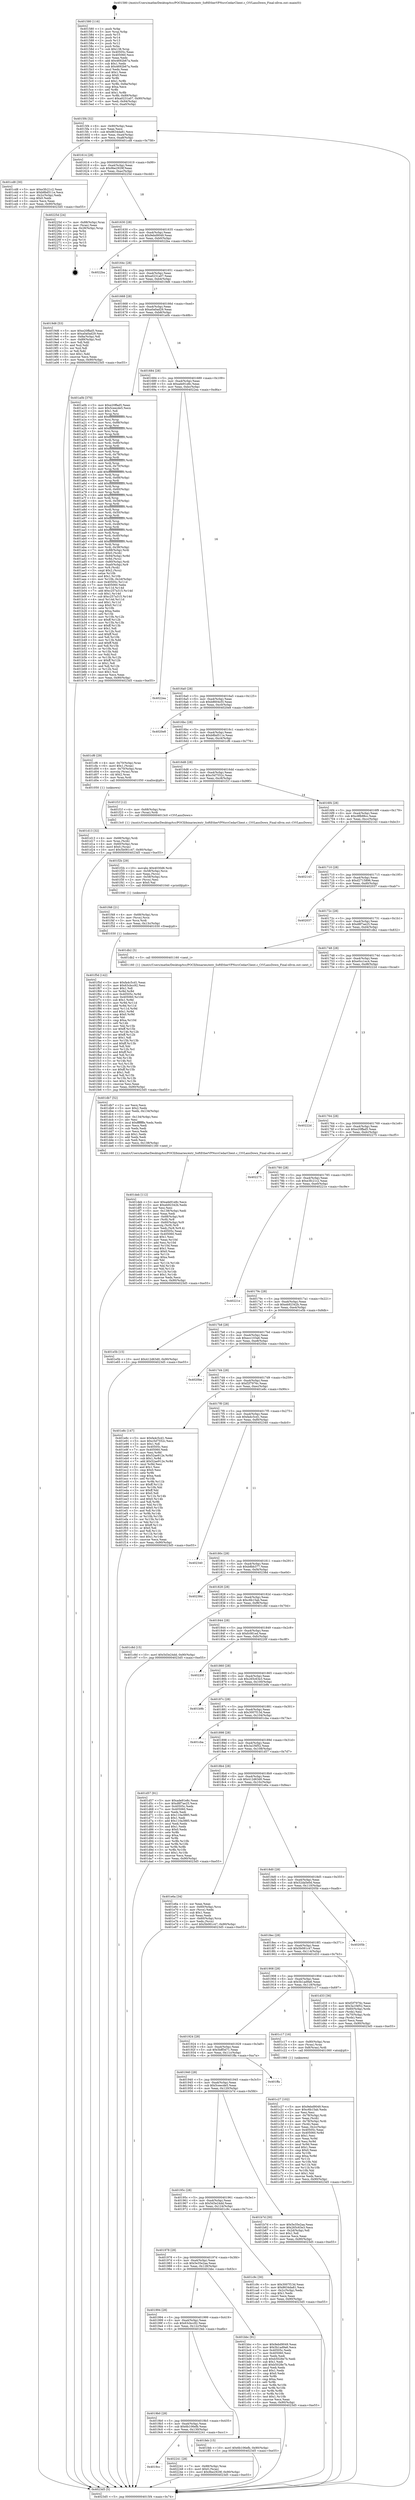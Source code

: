 digraph "0x401580" {
  label = "0x401580 (/mnt/c/Users/mathe/Desktop/tcc/POCII/binaries/extr_SoftEtherVPNsrcCedarClient.c_CtVLansDown_Final-ollvm.out::main(0))"
  labelloc = "t"
  node[shape=record]

  Entry [label="",width=0.3,height=0.3,shape=circle,fillcolor=black,style=filled]
  "0x4015f4" [label="{
     0x4015f4 [32]\l
     | [instrs]\l
     &nbsp;&nbsp;0x4015f4 \<+6\>: mov -0x90(%rbp),%eax\l
     &nbsp;&nbsp;0x4015fa \<+2\>: mov %eax,%ecx\l
     &nbsp;&nbsp;0x4015fc \<+6\>: sub $0x8634da81,%ecx\l
     &nbsp;&nbsp;0x401602 \<+6\>: mov %eax,-0xa4(%rbp)\l
     &nbsp;&nbsp;0x401608 \<+6\>: mov %ecx,-0xa8(%rbp)\l
     &nbsp;&nbsp;0x40160e \<+6\>: je 0000000000401cd8 \<main+0x758\>\l
  }"]
  "0x401cd8" [label="{
     0x401cd8 [30]\l
     | [instrs]\l
     &nbsp;&nbsp;0x401cd8 \<+5\>: mov $0xe3fc21c2,%eax\l
     &nbsp;&nbsp;0x401cdd \<+5\>: mov $0xb8bd511e,%ecx\l
     &nbsp;&nbsp;0x401ce2 \<+3\>: mov -0x2c(%rbp),%edx\l
     &nbsp;&nbsp;0x401ce5 \<+3\>: cmp $0x0,%edx\l
     &nbsp;&nbsp;0x401ce8 \<+3\>: cmove %ecx,%eax\l
     &nbsp;&nbsp;0x401ceb \<+6\>: mov %eax,-0x90(%rbp)\l
     &nbsp;&nbsp;0x401cf1 \<+5\>: jmp 00000000004023d5 \<main+0xe55\>\l
  }"]
  "0x401614" [label="{
     0x401614 [28]\l
     | [instrs]\l
     &nbsp;&nbsp;0x401614 \<+5\>: jmp 0000000000401619 \<main+0x99\>\l
     &nbsp;&nbsp;0x401619 \<+6\>: mov -0xa4(%rbp),%eax\l
     &nbsp;&nbsp;0x40161f \<+5\>: sub $0x9be2929f,%eax\l
     &nbsp;&nbsp;0x401624 \<+6\>: mov %eax,-0xac(%rbp)\l
     &nbsp;&nbsp;0x40162a \<+6\>: je 000000000040225d \<main+0xcdd\>\l
  }"]
  Exit [label="",width=0.3,height=0.3,shape=circle,fillcolor=black,style=filled,peripheries=2]
  "0x40225d" [label="{
     0x40225d [24]\l
     | [instrs]\l
     &nbsp;&nbsp;0x40225d \<+7\>: mov -0x88(%rbp),%rax\l
     &nbsp;&nbsp;0x402264 \<+2\>: mov (%rax),%eax\l
     &nbsp;&nbsp;0x402266 \<+4\>: lea -0x28(%rbp),%rsp\l
     &nbsp;&nbsp;0x40226a \<+1\>: pop %rbx\l
     &nbsp;&nbsp;0x40226b \<+2\>: pop %r12\l
     &nbsp;&nbsp;0x40226d \<+2\>: pop %r13\l
     &nbsp;&nbsp;0x40226f \<+2\>: pop %r14\l
     &nbsp;&nbsp;0x402271 \<+2\>: pop %r15\l
     &nbsp;&nbsp;0x402273 \<+1\>: pop %rbp\l
     &nbsp;&nbsp;0x402274 \<+1\>: ret\l
  }"]
  "0x401630" [label="{
     0x401630 [28]\l
     | [instrs]\l
     &nbsp;&nbsp;0x401630 \<+5\>: jmp 0000000000401635 \<main+0xb5\>\l
     &nbsp;&nbsp;0x401635 \<+6\>: mov -0xa4(%rbp),%eax\l
     &nbsp;&nbsp;0x40163b \<+5\>: sub $0x9ebd9049,%eax\l
     &nbsp;&nbsp;0x401640 \<+6\>: mov %eax,-0xb0(%rbp)\l
     &nbsp;&nbsp;0x401646 \<+6\>: je 00000000004022ba \<main+0xd3a\>\l
  }"]
  "0x4019cc" [label="{
     0x4019cc\l
  }", style=dashed]
  "0x4022ba" [label="{
     0x4022ba\l
  }", style=dashed]
  "0x40164c" [label="{
     0x40164c [28]\l
     | [instrs]\l
     &nbsp;&nbsp;0x40164c \<+5\>: jmp 0000000000401651 \<main+0xd1\>\l
     &nbsp;&nbsp;0x401651 \<+6\>: mov -0xa4(%rbp),%eax\l
     &nbsp;&nbsp;0x401657 \<+5\>: sub $0xa0231a07,%eax\l
     &nbsp;&nbsp;0x40165c \<+6\>: mov %eax,-0xb4(%rbp)\l
     &nbsp;&nbsp;0x401662 \<+6\>: je 00000000004019d6 \<main+0x456\>\l
  }"]
  "0x402241" [label="{
     0x402241 [28]\l
     | [instrs]\l
     &nbsp;&nbsp;0x402241 \<+7\>: mov -0x88(%rbp),%rax\l
     &nbsp;&nbsp;0x402248 \<+6\>: movl $0x0,(%rax)\l
     &nbsp;&nbsp;0x40224e \<+10\>: movl $0x9be2929f,-0x90(%rbp)\l
     &nbsp;&nbsp;0x402258 \<+5\>: jmp 00000000004023d5 \<main+0xe55\>\l
  }"]
  "0x4019d6" [label="{
     0x4019d6 [53]\l
     | [instrs]\l
     &nbsp;&nbsp;0x4019d6 \<+5\>: mov $0xe20ffad5,%eax\l
     &nbsp;&nbsp;0x4019db \<+5\>: mov $0xa0a0ad29,%ecx\l
     &nbsp;&nbsp;0x4019e0 \<+6\>: mov -0x8a(%rbp),%dl\l
     &nbsp;&nbsp;0x4019e6 \<+7\>: mov -0x89(%rbp),%sil\l
     &nbsp;&nbsp;0x4019ed \<+3\>: mov %dl,%dil\l
     &nbsp;&nbsp;0x4019f0 \<+3\>: and %sil,%dil\l
     &nbsp;&nbsp;0x4019f3 \<+3\>: xor %sil,%dl\l
     &nbsp;&nbsp;0x4019f6 \<+3\>: or %dl,%dil\l
     &nbsp;&nbsp;0x4019f9 \<+4\>: test $0x1,%dil\l
     &nbsp;&nbsp;0x4019fd \<+3\>: cmovne %ecx,%eax\l
     &nbsp;&nbsp;0x401a00 \<+6\>: mov %eax,-0x90(%rbp)\l
     &nbsp;&nbsp;0x401a06 \<+5\>: jmp 00000000004023d5 \<main+0xe55\>\l
  }"]
  "0x401668" [label="{
     0x401668 [28]\l
     | [instrs]\l
     &nbsp;&nbsp;0x401668 \<+5\>: jmp 000000000040166d \<main+0xed\>\l
     &nbsp;&nbsp;0x40166d \<+6\>: mov -0xa4(%rbp),%eax\l
     &nbsp;&nbsp;0x401673 \<+5\>: sub $0xa0a0ad29,%eax\l
     &nbsp;&nbsp;0x401678 \<+6\>: mov %eax,-0xb8(%rbp)\l
     &nbsp;&nbsp;0x40167e \<+6\>: je 0000000000401a0b \<main+0x48b\>\l
  }"]
  "0x4023d5" [label="{
     0x4023d5 [5]\l
     | [instrs]\l
     &nbsp;&nbsp;0x4023d5 \<+5\>: jmp 00000000004015f4 \<main+0x74\>\l
  }"]
  "0x401580" [label="{
     0x401580 [116]\l
     | [instrs]\l
     &nbsp;&nbsp;0x401580 \<+1\>: push %rbp\l
     &nbsp;&nbsp;0x401581 \<+3\>: mov %rsp,%rbp\l
     &nbsp;&nbsp;0x401584 \<+2\>: push %r15\l
     &nbsp;&nbsp;0x401586 \<+2\>: push %r14\l
     &nbsp;&nbsp;0x401588 \<+2\>: push %r13\l
     &nbsp;&nbsp;0x40158a \<+2\>: push %r12\l
     &nbsp;&nbsp;0x40158c \<+1\>: push %rbx\l
     &nbsp;&nbsp;0x40158d \<+7\>: sub $0x138,%rsp\l
     &nbsp;&nbsp;0x401594 \<+7\>: mov 0x40505c,%eax\l
     &nbsp;&nbsp;0x40159b \<+7\>: mov 0x405060,%ecx\l
     &nbsp;&nbsp;0x4015a2 \<+2\>: mov %eax,%edx\l
     &nbsp;&nbsp;0x4015a4 \<+6\>: add $0x4692b67a,%edx\l
     &nbsp;&nbsp;0x4015aa \<+3\>: sub $0x1,%edx\l
     &nbsp;&nbsp;0x4015ad \<+6\>: sub $0x4692b67a,%edx\l
     &nbsp;&nbsp;0x4015b3 \<+3\>: imul %edx,%eax\l
     &nbsp;&nbsp;0x4015b6 \<+3\>: and $0x1,%eax\l
     &nbsp;&nbsp;0x4015b9 \<+3\>: cmp $0x0,%eax\l
     &nbsp;&nbsp;0x4015bc \<+4\>: sete %r8b\l
     &nbsp;&nbsp;0x4015c0 \<+4\>: and $0x1,%r8b\l
     &nbsp;&nbsp;0x4015c4 \<+7\>: mov %r8b,-0x8a(%rbp)\l
     &nbsp;&nbsp;0x4015cb \<+3\>: cmp $0xa,%ecx\l
     &nbsp;&nbsp;0x4015ce \<+4\>: setl %r8b\l
     &nbsp;&nbsp;0x4015d2 \<+4\>: and $0x1,%r8b\l
     &nbsp;&nbsp;0x4015d6 \<+7\>: mov %r8b,-0x89(%rbp)\l
     &nbsp;&nbsp;0x4015dd \<+10\>: movl $0xa0231a07,-0x90(%rbp)\l
     &nbsp;&nbsp;0x4015e7 \<+6\>: mov %edi,-0x94(%rbp)\l
     &nbsp;&nbsp;0x4015ed \<+7\>: mov %rsi,-0xa0(%rbp)\l
  }"]
  "0x4019b0" [label="{
     0x4019b0 [28]\l
     | [instrs]\l
     &nbsp;&nbsp;0x4019b0 \<+5\>: jmp 00000000004019b5 \<main+0x435\>\l
     &nbsp;&nbsp;0x4019b5 \<+6\>: mov -0xa4(%rbp),%eax\l
     &nbsp;&nbsp;0x4019bb \<+5\>: sub $0x6b106efb,%eax\l
     &nbsp;&nbsp;0x4019c0 \<+6\>: mov %eax,-0x130(%rbp)\l
     &nbsp;&nbsp;0x4019c6 \<+6\>: je 0000000000402241 \<main+0xcc1\>\l
  }"]
  "0x401a0b" [label="{
     0x401a0b [370]\l
     | [instrs]\l
     &nbsp;&nbsp;0x401a0b \<+5\>: mov $0xe20ffad5,%eax\l
     &nbsp;&nbsp;0x401a10 \<+5\>: mov $0x5ceecde5,%ecx\l
     &nbsp;&nbsp;0x401a15 \<+2\>: mov $0x1,%dl\l
     &nbsp;&nbsp;0x401a17 \<+3\>: mov %rsp,%rsi\l
     &nbsp;&nbsp;0x401a1a \<+4\>: add $0xfffffffffffffff0,%rsi\l
     &nbsp;&nbsp;0x401a1e \<+3\>: mov %rsi,%rsp\l
     &nbsp;&nbsp;0x401a21 \<+7\>: mov %rsi,-0x88(%rbp)\l
     &nbsp;&nbsp;0x401a28 \<+3\>: mov %rsp,%rsi\l
     &nbsp;&nbsp;0x401a2b \<+4\>: add $0xfffffffffffffff0,%rsi\l
     &nbsp;&nbsp;0x401a2f \<+3\>: mov %rsi,%rsp\l
     &nbsp;&nbsp;0x401a32 \<+3\>: mov %rsp,%rdi\l
     &nbsp;&nbsp;0x401a35 \<+4\>: add $0xfffffffffffffff0,%rdi\l
     &nbsp;&nbsp;0x401a39 \<+3\>: mov %rdi,%rsp\l
     &nbsp;&nbsp;0x401a3c \<+4\>: mov %rdi,-0x80(%rbp)\l
     &nbsp;&nbsp;0x401a40 \<+3\>: mov %rsp,%rdi\l
     &nbsp;&nbsp;0x401a43 \<+4\>: add $0xfffffffffffffff0,%rdi\l
     &nbsp;&nbsp;0x401a47 \<+3\>: mov %rdi,%rsp\l
     &nbsp;&nbsp;0x401a4a \<+4\>: mov %rdi,-0x78(%rbp)\l
     &nbsp;&nbsp;0x401a4e \<+3\>: mov %rsp,%rdi\l
     &nbsp;&nbsp;0x401a51 \<+4\>: add $0xfffffffffffffff0,%rdi\l
     &nbsp;&nbsp;0x401a55 \<+3\>: mov %rdi,%rsp\l
     &nbsp;&nbsp;0x401a58 \<+4\>: mov %rdi,-0x70(%rbp)\l
     &nbsp;&nbsp;0x401a5c \<+3\>: mov %rsp,%rdi\l
     &nbsp;&nbsp;0x401a5f \<+4\>: add $0xfffffffffffffff0,%rdi\l
     &nbsp;&nbsp;0x401a63 \<+3\>: mov %rdi,%rsp\l
     &nbsp;&nbsp;0x401a66 \<+4\>: mov %rdi,-0x68(%rbp)\l
     &nbsp;&nbsp;0x401a6a \<+3\>: mov %rsp,%rdi\l
     &nbsp;&nbsp;0x401a6d \<+4\>: add $0xfffffffffffffff0,%rdi\l
     &nbsp;&nbsp;0x401a71 \<+3\>: mov %rdi,%rsp\l
     &nbsp;&nbsp;0x401a74 \<+4\>: mov %rdi,-0x60(%rbp)\l
     &nbsp;&nbsp;0x401a78 \<+3\>: mov %rsp,%rdi\l
     &nbsp;&nbsp;0x401a7b \<+4\>: add $0xfffffffffffffff0,%rdi\l
     &nbsp;&nbsp;0x401a7f \<+3\>: mov %rdi,%rsp\l
     &nbsp;&nbsp;0x401a82 \<+4\>: mov %rdi,-0x58(%rbp)\l
     &nbsp;&nbsp;0x401a86 \<+3\>: mov %rsp,%rdi\l
     &nbsp;&nbsp;0x401a89 \<+4\>: add $0xfffffffffffffff0,%rdi\l
     &nbsp;&nbsp;0x401a8d \<+3\>: mov %rdi,%rsp\l
     &nbsp;&nbsp;0x401a90 \<+4\>: mov %rdi,-0x50(%rbp)\l
     &nbsp;&nbsp;0x401a94 \<+3\>: mov %rsp,%rdi\l
     &nbsp;&nbsp;0x401a97 \<+4\>: add $0xfffffffffffffff0,%rdi\l
     &nbsp;&nbsp;0x401a9b \<+3\>: mov %rdi,%rsp\l
     &nbsp;&nbsp;0x401a9e \<+4\>: mov %rdi,-0x48(%rbp)\l
     &nbsp;&nbsp;0x401aa2 \<+3\>: mov %rsp,%rdi\l
     &nbsp;&nbsp;0x401aa5 \<+4\>: add $0xfffffffffffffff0,%rdi\l
     &nbsp;&nbsp;0x401aa9 \<+3\>: mov %rdi,%rsp\l
     &nbsp;&nbsp;0x401aac \<+4\>: mov %rdi,-0x40(%rbp)\l
     &nbsp;&nbsp;0x401ab0 \<+3\>: mov %rsp,%rdi\l
     &nbsp;&nbsp;0x401ab3 \<+4\>: add $0xfffffffffffffff0,%rdi\l
     &nbsp;&nbsp;0x401ab7 \<+3\>: mov %rdi,%rsp\l
     &nbsp;&nbsp;0x401aba \<+4\>: mov %rdi,-0x38(%rbp)\l
     &nbsp;&nbsp;0x401abe \<+7\>: mov -0x88(%rbp),%rdi\l
     &nbsp;&nbsp;0x401ac5 \<+6\>: movl $0x0,(%rdi)\l
     &nbsp;&nbsp;0x401acb \<+7\>: mov -0x94(%rbp),%r8d\l
     &nbsp;&nbsp;0x401ad2 \<+3\>: mov %r8d,(%rsi)\l
     &nbsp;&nbsp;0x401ad5 \<+4\>: mov -0x80(%rbp),%rdi\l
     &nbsp;&nbsp;0x401ad9 \<+7\>: mov -0xa0(%rbp),%r9\l
     &nbsp;&nbsp;0x401ae0 \<+3\>: mov %r9,(%rdi)\l
     &nbsp;&nbsp;0x401ae3 \<+3\>: cmpl $0x2,(%rsi)\l
     &nbsp;&nbsp;0x401ae6 \<+4\>: setne %r10b\l
     &nbsp;&nbsp;0x401aea \<+4\>: and $0x1,%r10b\l
     &nbsp;&nbsp;0x401aee \<+4\>: mov %r10b,-0x2d(%rbp)\l
     &nbsp;&nbsp;0x401af2 \<+8\>: mov 0x40505c,%r11d\l
     &nbsp;&nbsp;0x401afa \<+7\>: mov 0x405060,%ebx\l
     &nbsp;&nbsp;0x401b01 \<+3\>: mov %r11d,%r14d\l
     &nbsp;&nbsp;0x401b04 \<+7\>: add $0xc257a315,%r14d\l
     &nbsp;&nbsp;0x401b0b \<+4\>: sub $0x1,%r14d\l
     &nbsp;&nbsp;0x401b0f \<+7\>: sub $0xc257a315,%r14d\l
     &nbsp;&nbsp;0x401b16 \<+4\>: imul %r14d,%r11d\l
     &nbsp;&nbsp;0x401b1a \<+4\>: and $0x1,%r11d\l
     &nbsp;&nbsp;0x401b1e \<+4\>: cmp $0x0,%r11d\l
     &nbsp;&nbsp;0x401b22 \<+4\>: sete %r10b\l
     &nbsp;&nbsp;0x401b26 \<+3\>: cmp $0xa,%ebx\l
     &nbsp;&nbsp;0x401b29 \<+4\>: setl %r15b\l
     &nbsp;&nbsp;0x401b2d \<+3\>: mov %r10b,%r12b\l
     &nbsp;&nbsp;0x401b30 \<+4\>: xor $0xff,%r12b\l
     &nbsp;&nbsp;0x401b34 \<+3\>: mov %r15b,%r13b\l
     &nbsp;&nbsp;0x401b37 \<+4\>: xor $0xff,%r13b\l
     &nbsp;&nbsp;0x401b3b \<+3\>: xor $0x1,%dl\l
     &nbsp;&nbsp;0x401b3e \<+3\>: mov %r12b,%sil\l
     &nbsp;&nbsp;0x401b41 \<+4\>: and $0xff,%sil\l
     &nbsp;&nbsp;0x401b45 \<+3\>: and %dl,%r10b\l
     &nbsp;&nbsp;0x401b48 \<+3\>: mov %r13b,%dil\l
     &nbsp;&nbsp;0x401b4b \<+4\>: and $0xff,%dil\l
     &nbsp;&nbsp;0x401b4f \<+3\>: and %dl,%r15b\l
     &nbsp;&nbsp;0x401b52 \<+3\>: or %r10b,%sil\l
     &nbsp;&nbsp;0x401b55 \<+3\>: or %r15b,%dil\l
     &nbsp;&nbsp;0x401b58 \<+3\>: xor %dil,%sil\l
     &nbsp;&nbsp;0x401b5b \<+3\>: or %r13b,%r12b\l
     &nbsp;&nbsp;0x401b5e \<+4\>: xor $0xff,%r12b\l
     &nbsp;&nbsp;0x401b62 \<+3\>: or $0x1,%dl\l
     &nbsp;&nbsp;0x401b65 \<+3\>: and %dl,%r12b\l
     &nbsp;&nbsp;0x401b68 \<+3\>: or %r12b,%sil\l
     &nbsp;&nbsp;0x401b6b \<+4\>: test $0x1,%sil\l
     &nbsp;&nbsp;0x401b6f \<+3\>: cmovne %ecx,%eax\l
     &nbsp;&nbsp;0x401b72 \<+6\>: mov %eax,-0x90(%rbp)\l
     &nbsp;&nbsp;0x401b78 \<+5\>: jmp 00000000004023d5 \<main+0xe55\>\l
  }"]
  "0x401684" [label="{
     0x401684 [28]\l
     | [instrs]\l
     &nbsp;&nbsp;0x401684 \<+5\>: jmp 0000000000401689 \<main+0x109\>\l
     &nbsp;&nbsp;0x401689 \<+6\>: mov -0xa4(%rbp),%eax\l
     &nbsp;&nbsp;0x40168f \<+5\>: sub $0xade91e8c,%eax\l
     &nbsp;&nbsp;0x401694 \<+6\>: mov %eax,-0xbc(%rbp)\l
     &nbsp;&nbsp;0x40169a \<+6\>: je 00000000004022ea \<main+0xd6a\>\l
  }"]
  "0x401feb" [label="{
     0x401feb [15]\l
     | [instrs]\l
     &nbsp;&nbsp;0x401feb \<+10\>: movl $0x6b106efb,-0x90(%rbp)\l
     &nbsp;&nbsp;0x401ff5 \<+5\>: jmp 00000000004023d5 \<main+0xe55\>\l
  }"]
  "0x401f5d" [label="{
     0x401f5d [142]\l
     | [instrs]\l
     &nbsp;&nbsp;0x401f5d \<+5\>: mov $0xfa4c5cd1,%eax\l
     &nbsp;&nbsp;0x401f62 \<+5\>: mov $0x63cbcc92,%esi\l
     &nbsp;&nbsp;0x401f67 \<+2\>: mov $0x1,%dl\l
     &nbsp;&nbsp;0x401f69 \<+3\>: xor %r8d,%r8d\l
     &nbsp;&nbsp;0x401f6c \<+8\>: mov 0x40505c,%r9d\l
     &nbsp;&nbsp;0x401f74 \<+8\>: mov 0x405060,%r10d\l
     &nbsp;&nbsp;0x401f7c \<+4\>: sub $0x1,%r8d\l
     &nbsp;&nbsp;0x401f80 \<+3\>: mov %r9d,%r11d\l
     &nbsp;&nbsp;0x401f83 \<+3\>: add %r8d,%r11d\l
     &nbsp;&nbsp;0x401f86 \<+4\>: imul %r11d,%r9d\l
     &nbsp;&nbsp;0x401f8a \<+4\>: and $0x1,%r9d\l
     &nbsp;&nbsp;0x401f8e \<+4\>: cmp $0x0,%r9d\l
     &nbsp;&nbsp;0x401f92 \<+3\>: sete %bl\l
     &nbsp;&nbsp;0x401f95 \<+4\>: cmp $0xa,%r10d\l
     &nbsp;&nbsp;0x401f99 \<+4\>: setl %r14b\l
     &nbsp;&nbsp;0x401f9d \<+3\>: mov %bl,%r15b\l
     &nbsp;&nbsp;0x401fa0 \<+4\>: xor $0xff,%r15b\l
     &nbsp;&nbsp;0x401fa4 \<+3\>: mov %r14b,%r12b\l
     &nbsp;&nbsp;0x401fa7 \<+4\>: xor $0xff,%r12b\l
     &nbsp;&nbsp;0x401fab \<+3\>: xor $0x1,%dl\l
     &nbsp;&nbsp;0x401fae \<+3\>: mov %r15b,%r13b\l
     &nbsp;&nbsp;0x401fb1 \<+4\>: and $0xff,%r13b\l
     &nbsp;&nbsp;0x401fb5 \<+2\>: and %dl,%bl\l
     &nbsp;&nbsp;0x401fb7 \<+3\>: mov %r12b,%cl\l
     &nbsp;&nbsp;0x401fba \<+3\>: and $0xff,%cl\l
     &nbsp;&nbsp;0x401fbd \<+3\>: and %dl,%r14b\l
     &nbsp;&nbsp;0x401fc0 \<+3\>: or %bl,%r13b\l
     &nbsp;&nbsp;0x401fc3 \<+3\>: or %r14b,%cl\l
     &nbsp;&nbsp;0x401fc6 \<+3\>: xor %cl,%r13b\l
     &nbsp;&nbsp;0x401fc9 \<+3\>: or %r12b,%r15b\l
     &nbsp;&nbsp;0x401fcc \<+4\>: xor $0xff,%r15b\l
     &nbsp;&nbsp;0x401fd0 \<+3\>: or $0x1,%dl\l
     &nbsp;&nbsp;0x401fd3 \<+3\>: and %dl,%r15b\l
     &nbsp;&nbsp;0x401fd6 \<+3\>: or %r15b,%r13b\l
     &nbsp;&nbsp;0x401fd9 \<+4\>: test $0x1,%r13b\l
     &nbsp;&nbsp;0x401fdd \<+3\>: cmovne %esi,%eax\l
     &nbsp;&nbsp;0x401fe0 \<+6\>: mov %eax,-0x90(%rbp)\l
     &nbsp;&nbsp;0x401fe6 \<+5\>: jmp 00000000004023d5 \<main+0xe55\>\l
  }"]
  "0x4022ea" [label="{
     0x4022ea\l
  }", style=dashed]
  "0x4016a0" [label="{
     0x4016a0 [28]\l
     | [instrs]\l
     &nbsp;&nbsp;0x4016a0 \<+5\>: jmp 00000000004016a5 \<main+0x125\>\l
     &nbsp;&nbsp;0x4016a5 \<+6\>: mov -0xa4(%rbp),%eax\l
     &nbsp;&nbsp;0x4016ab \<+5\>: sub $0xb8604cf3,%eax\l
     &nbsp;&nbsp;0x4016b0 \<+6\>: mov %eax,-0xc0(%rbp)\l
     &nbsp;&nbsp;0x4016b6 \<+6\>: je 00000000004020e8 \<main+0xb68\>\l
  }"]
  "0x401f48" [label="{
     0x401f48 [21]\l
     | [instrs]\l
     &nbsp;&nbsp;0x401f48 \<+4\>: mov -0x68(%rbp),%rcx\l
     &nbsp;&nbsp;0x401f4c \<+3\>: mov (%rcx),%rcx\l
     &nbsp;&nbsp;0x401f4f \<+3\>: mov %rcx,%rdi\l
     &nbsp;&nbsp;0x401f52 \<+6\>: mov %eax,-0x13c(%rbp)\l
     &nbsp;&nbsp;0x401f58 \<+5\>: call 0000000000401030 \<free@plt\>\l
     | [calls]\l
     &nbsp;&nbsp;0x401030 \{1\} (unknown)\l
  }"]
  "0x4020e8" [label="{
     0x4020e8\l
  }", style=dashed]
  "0x4016bc" [label="{
     0x4016bc [28]\l
     | [instrs]\l
     &nbsp;&nbsp;0x4016bc \<+5\>: jmp 00000000004016c1 \<main+0x141\>\l
     &nbsp;&nbsp;0x4016c1 \<+6\>: mov -0xa4(%rbp),%eax\l
     &nbsp;&nbsp;0x4016c7 \<+5\>: sub $0xb8bd511e,%eax\l
     &nbsp;&nbsp;0x4016cc \<+6\>: mov %eax,-0xc4(%rbp)\l
     &nbsp;&nbsp;0x4016d2 \<+6\>: je 0000000000401cf6 \<main+0x776\>\l
  }"]
  "0x401f2b" [label="{
     0x401f2b [29]\l
     | [instrs]\l
     &nbsp;&nbsp;0x401f2b \<+10\>: movabs $0x4030d6,%rdi\l
     &nbsp;&nbsp;0x401f35 \<+4\>: mov -0x58(%rbp),%rcx\l
     &nbsp;&nbsp;0x401f39 \<+2\>: mov %eax,(%rcx)\l
     &nbsp;&nbsp;0x401f3b \<+4\>: mov -0x58(%rbp),%rcx\l
     &nbsp;&nbsp;0x401f3f \<+2\>: mov (%rcx),%esi\l
     &nbsp;&nbsp;0x401f41 \<+2\>: mov $0x0,%al\l
     &nbsp;&nbsp;0x401f43 \<+5\>: call 0000000000401040 \<printf@plt\>\l
     | [calls]\l
     &nbsp;&nbsp;0x401040 \{1\} (unknown)\l
  }"]
  "0x401cf6" [label="{
     0x401cf6 [29]\l
     | [instrs]\l
     &nbsp;&nbsp;0x401cf6 \<+4\>: mov -0x70(%rbp),%rax\l
     &nbsp;&nbsp;0x401cfa \<+6\>: movl $0x1,(%rax)\l
     &nbsp;&nbsp;0x401d00 \<+4\>: mov -0x70(%rbp),%rax\l
     &nbsp;&nbsp;0x401d04 \<+3\>: movslq (%rax),%rax\l
     &nbsp;&nbsp;0x401d07 \<+4\>: shl $0x2,%rax\l
     &nbsp;&nbsp;0x401d0b \<+3\>: mov %rax,%rdi\l
     &nbsp;&nbsp;0x401d0e \<+5\>: call 0000000000401050 \<malloc@plt\>\l
     | [calls]\l
     &nbsp;&nbsp;0x401050 \{1\} (unknown)\l
  }"]
  "0x4016d8" [label="{
     0x4016d8 [28]\l
     | [instrs]\l
     &nbsp;&nbsp;0x4016d8 \<+5\>: jmp 00000000004016dd \<main+0x15d\>\l
     &nbsp;&nbsp;0x4016dd \<+6\>: mov -0xa4(%rbp),%eax\l
     &nbsp;&nbsp;0x4016e3 \<+5\>: sub $0xc5d7552c,%eax\l
     &nbsp;&nbsp;0x4016e8 \<+6\>: mov %eax,-0xc8(%rbp)\l
     &nbsp;&nbsp;0x4016ee \<+6\>: je 0000000000401f1f \<main+0x99f\>\l
  }"]
  "0x401deb" [label="{
     0x401deb [112]\l
     | [instrs]\l
     &nbsp;&nbsp;0x401deb \<+5\>: mov $0xade91e8c,%ecx\l
     &nbsp;&nbsp;0x401df0 \<+5\>: mov $0xeb92342b,%edx\l
     &nbsp;&nbsp;0x401df5 \<+2\>: xor %esi,%esi\l
     &nbsp;&nbsp;0x401df7 \<+6\>: mov -0x138(%rbp),%edi\l
     &nbsp;&nbsp;0x401dfd \<+3\>: imul %eax,%edi\l
     &nbsp;&nbsp;0x401e00 \<+4\>: mov -0x68(%rbp),%r8\l
     &nbsp;&nbsp;0x401e04 \<+3\>: mov (%r8),%r8\l
     &nbsp;&nbsp;0x401e07 \<+4\>: mov -0x60(%rbp),%r9\l
     &nbsp;&nbsp;0x401e0b \<+3\>: movslq (%r9),%r9\l
     &nbsp;&nbsp;0x401e0e \<+4\>: mov %edi,(%r8,%r9,4)\l
     &nbsp;&nbsp;0x401e12 \<+7\>: mov 0x40505c,%eax\l
     &nbsp;&nbsp;0x401e19 \<+7\>: mov 0x405060,%edi\l
     &nbsp;&nbsp;0x401e20 \<+3\>: sub $0x1,%esi\l
     &nbsp;&nbsp;0x401e23 \<+3\>: mov %eax,%r10d\l
     &nbsp;&nbsp;0x401e26 \<+3\>: add %esi,%r10d\l
     &nbsp;&nbsp;0x401e29 \<+4\>: imul %r10d,%eax\l
     &nbsp;&nbsp;0x401e2d \<+3\>: and $0x1,%eax\l
     &nbsp;&nbsp;0x401e30 \<+3\>: cmp $0x0,%eax\l
     &nbsp;&nbsp;0x401e33 \<+4\>: sete %r11b\l
     &nbsp;&nbsp;0x401e37 \<+3\>: cmp $0xa,%edi\l
     &nbsp;&nbsp;0x401e3a \<+3\>: setl %bl\l
     &nbsp;&nbsp;0x401e3d \<+3\>: mov %r11b,%r14b\l
     &nbsp;&nbsp;0x401e40 \<+3\>: and %bl,%r14b\l
     &nbsp;&nbsp;0x401e43 \<+3\>: xor %bl,%r11b\l
     &nbsp;&nbsp;0x401e46 \<+3\>: or %r11b,%r14b\l
     &nbsp;&nbsp;0x401e49 \<+4\>: test $0x1,%r14b\l
     &nbsp;&nbsp;0x401e4d \<+3\>: cmovne %edx,%ecx\l
     &nbsp;&nbsp;0x401e50 \<+6\>: mov %ecx,-0x90(%rbp)\l
     &nbsp;&nbsp;0x401e56 \<+5\>: jmp 00000000004023d5 \<main+0xe55\>\l
  }"]
  "0x401f1f" [label="{
     0x401f1f [12]\l
     | [instrs]\l
     &nbsp;&nbsp;0x401f1f \<+4\>: mov -0x68(%rbp),%rax\l
     &nbsp;&nbsp;0x401f23 \<+3\>: mov (%rax),%rdi\l
     &nbsp;&nbsp;0x401f26 \<+5\>: call 00000000004013c0 \<CtVLansDown\>\l
     | [calls]\l
     &nbsp;&nbsp;0x4013c0 \{1\} (/mnt/c/Users/mathe/Desktop/tcc/POCII/binaries/extr_SoftEtherVPNsrcCedarClient.c_CtVLansDown_Final-ollvm.out::CtVLansDown)\l
  }"]
  "0x4016f4" [label="{
     0x4016f4 [28]\l
     | [instrs]\l
     &nbsp;&nbsp;0x4016f4 \<+5\>: jmp 00000000004016f9 \<main+0x179\>\l
     &nbsp;&nbsp;0x4016f9 \<+6\>: mov -0xa4(%rbp),%eax\l
     &nbsp;&nbsp;0x4016ff \<+5\>: sub $0xc8fb98cc,%eax\l
     &nbsp;&nbsp;0x401704 \<+6\>: mov %eax,-0xcc(%rbp)\l
     &nbsp;&nbsp;0x40170a \<+6\>: je 0000000000402143 \<main+0xbc3\>\l
  }"]
  "0x401db7" [label="{
     0x401db7 [52]\l
     | [instrs]\l
     &nbsp;&nbsp;0x401db7 \<+2\>: xor %ecx,%ecx\l
     &nbsp;&nbsp;0x401db9 \<+5\>: mov $0x2,%edx\l
     &nbsp;&nbsp;0x401dbe \<+6\>: mov %edx,-0x134(%rbp)\l
     &nbsp;&nbsp;0x401dc4 \<+1\>: cltd\l
     &nbsp;&nbsp;0x401dc5 \<+6\>: mov -0x134(%rbp),%esi\l
     &nbsp;&nbsp;0x401dcb \<+2\>: idiv %esi\l
     &nbsp;&nbsp;0x401dcd \<+6\>: imul $0xfffffffe,%edx,%edx\l
     &nbsp;&nbsp;0x401dd3 \<+2\>: mov %ecx,%edi\l
     &nbsp;&nbsp;0x401dd5 \<+2\>: sub %edx,%edi\l
     &nbsp;&nbsp;0x401dd7 \<+2\>: mov %ecx,%edx\l
     &nbsp;&nbsp;0x401dd9 \<+3\>: sub $0x1,%edx\l
     &nbsp;&nbsp;0x401ddc \<+2\>: add %edx,%edi\l
     &nbsp;&nbsp;0x401dde \<+2\>: sub %edi,%ecx\l
     &nbsp;&nbsp;0x401de0 \<+6\>: mov %ecx,-0x138(%rbp)\l
     &nbsp;&nbsp;0x401de6 \<+5\>: call 0000000000401160 \<next_i\>\l
     | [calls]\l
     &nbsp;&nbsp;0x401160 \{1\} (/mnt/c/Users/mathe/Desktop/tcc/POCII/binaries/extr_SoftEtherVPNsrcCedarClient.c_CtVLansDown_Final-ollvm.out::next_i)\l
  }"]
  "0x402143" [label="{
     0x402143\l
  }", style=dashed]
  "0x401710" [label="{
     0x401710 [28]\l
     | [instrs]\l
     &nbsp;&nbsp;0x401710 \<+5\>: jmp 0000000000401715 \<main+0x195\>\l
     &nbsp;&nbsp;0x401715 \<+6\>: mov -0xa4(%rbp),%eax\l
     &nbsp;&nbsp;0x40171b \<+5\>: sub $0xd2715896,%eax\l
     &nbsp;&nbsp;0x401720 \<+6\>: mov %eax,-0xd0(%rbp)\l
     &nbsp;&nbsp;0x401726 \<+6\>: je 0000000000402037 \<main+0xab7\>\l
  }"]
  "0x401d13" [label="{
     0x401d13 [32]\l
     | [instrs]\l
     &nbsp;&nbsp;0x401d13 \<+4\>: mov -0x68(%rbp),%rdi\l
     &nbsp;&nbsp;0x401d17 \<+3\>: mov %rax,(%rdi)\l
     &nbsp;&nbsp;0x401d1a \<+4\>: mov -0x60(%rbp),%rax\l
     &nbsp;&nbsp;0x401d1e \<+6\>: movl $0x0,(%rax)\l
     &nbsp;&nbsp;0x401d24 \<+10\>: movl $0x5b081c47,-0x90(%rbp)\l
     &nbsp;&nbsp;0x401d2e \<+5\>: jmp 00000000004023d5 \<main+0xe55\>\l
  }"]
  "0x402037" [label="{
     0x402037\l
  }", style=dashed]
  "0x40172c" [label="{
     0x40172c [28]\l
     | [instrs]\l
     &nbsp;&nbsp;0x40172c \<+5\>: jmp 0000000000401731 \<main+0x1b1\>\l
     &nbsp;&nbsp;0x401731 \<+6\>: mov -0xa4(%rbp),%eax\l
     &nbsp;&nbsp;0x401737 \<+5\>: sub $0xd8f7ae25,%eax\l
     &nbsp;&nbsp;0x40173c \<+6\>: mov %eax,-0xd4(%rbp)\l
     &nbsp;&nbsp;0x401742 \<+6\>: je 0000000000401db2 \<main+0x832\>\l
  }"]
  "0x401c27" [label="{
     0x401c27 [102]\l
     | [instrs]\l
     &nbsp;&nbsp;0x401c27 \<+5\>: mov $0x9ebd9049,%ecx\l
     &nbsp;&nbsp;0x401c2c \<+5\>: mov $0xc6b15ab,%edx\l
     &nbsp;&nbsp;0x401c31 \<+2\>: xor %esi,%esi\l
     &nbsp;&nbsp;0x401c33 \<+4\>: mov -0x78(%rbp),%rdi\l
     &nbsp;&nbsp;0x401c37 \<+2\>: mov %eax,(%rdi)\l
     &nbsp;&nbsp;0x401c39 \<+4\>: mov -0x78(%rbp),%rdi\l
     &nbsp;&nbsp;0x401c3d \<+2\>: mov (%rdi),%eax\l
     &nbsp;&nbsp;0x401c3f \<+3\>: mov %eax,-0x2c(%rbp)\l
     &nbsp;&nbsp;0x401c42 \<+7\>: mov 0x40505c,%eax\l
     &nbsp;&nbsp;0x401c49 \<+8\>: mov 0x405060,%r8d\l
     &nbsp;&nbsp;0x401c51 \<+3\>: sub $0x1,%esi\l
     &nbsp;&nbsp;0x401c54 \<+3\>: mov %eax,%r9d\l
     &nbsp;&nbsp;0x401c57 \<+3\>: add %esi,%r9d\l
     &nbsp;&nbsp;0x401c5a \<+4\>: imul %r9d,%eax\l
     &nbsp;&nbsp;0x401c5e \<+3\>: and $0x1,%eax\l
     &nbsp;&nbsp;0x401c61 \<+3\>: cmp $0x0,%eax\l
     &nbsp;&nbsp;0x401c64 \<+4\>: sete %r10b\l
     &nbsp;&nbsp;0x401c68 \<+4\>: cmp $0xa,%r8d\l
     &nbsp;&nbsp;0x401c6c \<+4\>: setl %r11b\l
     &nbsp;&nbsp;0x401c70 \<+3\>: mov %r10b,%bl\l
     &nbsp;&nbsp;0x401c73 \<+3\>: and %r11b,%bl\l
     &nbsp;&nbsp;0x401c76 \<+3\>: xor %r11b,%r10b\l
     &nbsp;&nbsp;0x401c79 \<+3\>: or %r10b,%bl\l
     &nbsp;&nbsp;0x401c7c \<+3\>: test $0x1,%bl\l
     &nbsp;&nbsp;0x401c7f \<+3\>: cmovne %edx,%ecx\l
     &nbsp;&nbsp;0x401c82 \<+6\>: mov %ecx,-0x90(%rbp)\l
     &nbsp;&nbsp;0x401c88 \<+5\>: jmp 00000000004023d5 \<main+0xe55\>\l
  }"]
  "0x401db2" [label="{
     0x401db2 [5]\l
     | [instrs]\l
     &nbsp;&nbsp;0x401db2 \<+5\>: call 0000000000401160 \<next_i\>\l
     | [calls]\l
     &nbsp;&nbsp;0x401160 \{1\} (/mnt/c/Users/mathe/Desktop/tcc/POCII/binaries/extr_SoftEtherVPNsrcCedarClient.c_CtVLansDown_Final-ollvm.out::next_i)\l
  }"]
  "0x401748" [label="{
     0x401748 [28]\l
     | [instrs]\l
     &nbsp;&nbsp;0x401748 \<+5\>: jmp 000000000040174d \<main+0x1cd\>\l
     &nbsp;&nbsp;0x40174d \<+6\>: mov -0xa4(%rbp),%eax\l
     &nbsp;&nbsp;0x401753 \<+5\>: sub $0xe0cc1ec4,%eax\l
     &nbsp;&nbsp;0x401758 \<+6\>: mov %eax,-0xd8(%rbp)\l
     &nbsp;&nbsp;0x40175e \<+6\>: je 000000000040222d \<main+0xcad\>\l
  }"]
  "0x401994" [label="{
     0x401994 [28]\l
     | [instrs]\l
     &nbsp;&nbsp;0x401994 \<+5\>: jmp 0000000000401999 \<main+0x419\>\l
     &nbsp;&nbsp;0x401999 \<+6\>: mov -0xa4(%rbp),%eax\l
     &nbsp;&nbsp;0x40199f \<+5\>: sub $0x63cbcc92,%eax\l
     &nbsp;&nbsp;0x4019a4 \<+6\>: mov %eax,-0x12c(%rbp)\l
     &nbsp;&nbsp;0x4019aa \<+6\>: je 0000000000401feb \<main+0xa6b\>\l
  }"]
  "0x40222d" [label="{
     0x40222d\l
  }", style=dashed]
  "0x401764" [label="{
     0x401764 [28]\l
     | [instrs]\l
     &nbsp;&nbsp;0x401764 \<+5\>: jmp 0000000000401769 \<main+0x1e9\>\l
     &nbsp;&nbsp;0x401769 \<+6\>: mov -0xa4(%rbp),%eax\l
     &nbsp;&nbsp;0x40176f \<+5\>: sub $0xe20ffad5,%eax\l
     &nbsp;&nbsp;0x401774 \<+6\>: mov %eax,-0xdc(%rbp)\l
     &nbsp;&nbsp;0x40177a \<+6\>: je 0000000000402275 \<main+0xcf5\>\l
  }"]
  "0x401bbc" [label="{
     0x401bbc [91]\l
     | [instrs]\l
     &nbsp;&nbsp;0x401bbc \<+5\>: mov $0x9ebd9049,%eax\l
     &nbsp;&nbsp;0x401bc1 \<+5\>: mov $0x5b1ad9a6,%ecx\l
     &nbsp;&nbsp;0x401bc6 \<+7\>: mov 0x40505c,%edx\l
     &nbsp;&nbsp;0x401bcd \<+7\>: mov 0x405060,%esi\l
     &nbsp;&nbsp;0x401bd4 \<+2\>: mov %edx,%edi\l
     &nbsp;&nbsp;0x401bd6 \<+6\>: sub $0xb5028e7b,%edi\l
     &nbsp;&nbsp;0x401bdc \<+3\>: sub $0x1,%edi\l
     &nbsp;&nbsp;0x401bdf \<+6\>: add $0xb5028e7b,%edi\l
     &nbsp;&nbsp;0x401be5 \<+3\>: imul %edi,%edx\l
     &nbsp;&nbsp;0x401be8 \<+3\>: and $0x1,%edx\l
     &nbsp;&nbsp;0x401beb \<+3\>: cmp $0x0,%edx\l
     &nbsp;&nbsp;0x401bee \<+4\>: sete %r8b\l
     &nbsp;&nbsp;0x401bf2 \<+3\>: cmp $0xa,%esi\l
     &nbsp;&nbsp;0x401bf5 \<+4\>: setl %r9b\l
     &nbsp;&nbsp;0x401bf9 \<+3\>: mov %r8b,%r10b\l
     &nbsp;&nbsp;0x401bfc \<+3\>: and %r9b,%r10b\l
     &nbsp;&nbsp;0x401bff \<+3\>: xor %r9b,%r8b\l
     &nbsp;&nbsp;0x401c02 \<+3\>: or %r8b,%r10b\l
     &nbsp;&nbsp;0x401c05 \<+4\>: test $0x1,%r10b\l
     &nbsp;&nbsp;0x401c09 \<+3\>: cmovne %ecx,%eax\l
     &nbsp;&nbsp;0x401c0c \<+6\>: mov %eax,-0x90(%rbp)\l
     &nbsp;&nbsp;0x401c12 \<+5\>: jmp 00000000004023d5 \<main+0xe55\>\l
  }"]
  "0x402275" [label="{
     0x402275\l
  }", style=dashed]
  "0x401780" [label="{
     0x401780 [28]\l
     | [instrs]\l
     &nbsp;&nbsp;0x401780 \<+5\>: jmp 0000000000401785 \<main+0x205\>\l
     &nbsp;&nbsp;0x401785 \<+6\>: mov -0xa4(%rbp),%eax\l
     &nbsp;&nbsp;0x40178b \<+5\>: sub $0xe3fc21c2,%eax\l
     &nbsp;&nbsp;0x401790 \<+6\>: mov %eax,-0xe0(%rbp)\l
     &nbsp;&nbsp;0x401796 \<+6\>: je 000000000040221e \<main+0xc9e\>\l
  }"]
  "0x401978" [label="{
     0x401978 [28]\l
     | [instrs]\l
     &nbsp;&nbsp;0x401978 \<+5\>: jmp 000000000040197d \<main+0x3fd\>\l
     &nbsp;&nbsp;0x40197d \<+6\>: mov -0xa4(%rbp),%eax\l
     &nbsp;&nbsp;0x401983 \<+5\>: sub $0x5e35e2aa,%eax\l
     &nbsp;&nbsp;0x401988 \<+6\>: mov %eax,-0x128(%rbp)\l
     &nbsp;&nbsp;0x40198e \<+6\>: je 0000000000401bbc \<main+0x63c\>\l
  }"]
  "0x40221e" [label="{
     0x40221e\l
  }", style=dashed]
  "0x40179c" [label="{
     0x40179c [28]\l
     | [instrs]\l
     &nbsp;&nbsp;0x40179c \<+5\>: jmp 00000000004017a1 \<main+0x221\>\l
     &nbsp;&nbsp;0x4017a1 \<+6\>: mov -0xa4(%rbp),%eax\l
     &nbsp;&nbsp;0x4017a7 \<+5\>: sub $0xeb92342b,%eax\l
     &nbsp;&nbsp;0x4017ac \<+6\>: mov %eax,-0xe4(%rbp)\l
     &nbsp;&nbsp;0x4017b2 \<+6\>: je 0000000000401e5b \<main+0x8db\>\l
  }"]
  "0x401c9c" [label="{
     0x401c9c [30]\l
     | [instrs]\l
     &nbsp;&nbsp;0x401c9c \<+5\>: mov $0x3007f13d,%eax\l
     &nbsp;&nbsp;0x401ca1 \<+5\>: mov $0x8634da81,%ecx\l
     &nbsp;&nbsp;0x401ca6 \<+3\>: mov -0x2c(%rbp),%edx\l
     &nbsp;&nbsp;0x401ca9 \<+3\>: cmp $0x1,%edx\l
     &nbsp;&nbsp;0x401cac \<+3\>: cmovl %ecx,%eax\l
     &nbsp;&nbsp;0x401caf \<+6\>: mov %eax,-0x90(%rbp)\l
     &nbsp;&nbsp;0x401cb5 \<+5\>: jmp 00000000004023d5 \<main+0xe55\>\l
  }"]
  "0x401e5b" [label="{
     0x401e5b [15]\l
     | [instrs]\l
     &nbsp;&nbsp;0x401e5b \<+10\>: movl $0x412d63d0,-0x90(%rbp)\l
     &nbsp;&nbsp;0x401e65 \<+5\>: jmp 00000000004023d5 \<main+0xe55\>\l
  }"]
  "0x4017b8" [label="{
     0x4017b8 [28]\l
     | [instrs]\l
     &nbsp;&nbsp;0x4017b8 \<+5\>: jmp 00000000004017bd \<main+0x23d\>\l
     &nbsp;&nbsp;0x4017bd \<+6\>: mov -0xa4(%rbp),%eax\l
     &nbsp;&nbsp;0x4017c3 \<+5\>: sub $0xecc103a6,%eax\l
     &nbsp;&nbsp;0x4017c8 \<+6\>: mov %eax,-0xe8(%rbp)\l
     &nbsp;&nbsp;0x4017ce \<+6\>: je 00000000004020be \<main+0xb3e\>\l
  }"]
  "0x40195c" [label="{
     0x40195c [28]\l
     | [instrs]\l
     &nbsp;&nbsp;0x40195c \<+5\>: jmp 0000000000401961 \<main+0x3e1\>\l
     &nbsp;&nbsp;0x401961 \<+6\>: mov -0xa4(%rbp),%eax\l
     &nbsp;&nbsp;0x401967 \<+5\>: sub $0x5d3e24dd,%eax\l
     &nbsp;&nbsp;0x40196c \<+6\>: mov %eax,-0x124(%rbp)\l
     &nbsp;&nbsp;0x401972 \<+6\>: je 0000000000401c9c \<main+0x71c\>\l
  }"]
  "0x4020be" [label="{
     0x4020be\l
  }", style=dashed]
  "0x4017d4" [label="{
     0x4017d4 [28]\l
     | [instrs]\l
     &nbsp;&nbsp;0x4017d4 \<+5\>: jmp 00000000004017d9 \<main+0x259\>\l
     &nbsp;&nbsp;0x4017d9 \<+6\>: mov -0xa4(%rbp),%eax\l
     &nbsp;&nbsp;0x4017df \<+5\>: sub $0xf2f7976c,%eax\l
     &nbsp;&nbsp;0x4017e4 \<+6\>: mov %eax,-0xec(%rbp)\l
     &nbsp;&nbsp;0x4017ea \<+6\>: je 0000000000401e8c \<main+0x90c\>\l
  }"]
  "0x401b7d" [label="{
     0x401b7d [30]\l
     | [instrs]\l
     &nbsp;&nbsp;0x401b7d \<+5\>: mov $0x5e35e2aa,%eax\l
     &nbsp;&nbsp;0x401b82 \<+5\>: mov $0x265c63e3,%ecx\l
     &nbsp;&nbsp;0x401b87 \<+3\>: mov -0x2d(%rbp),%dl\l
     &nbsp;&nbsp;0x401b8a \<+3\>: test $0x1,%dl\l
     &nbsp;&nbsp;0x401b8d \<+3\>: cmovne %ecx,%eax\l
     &nbsp;&nbsp;0x401b90 \<+6\>: mov %eax,-0x90(%rbp)\l
     &nbsp;&nbsp;0x401b96 \<+5\>: jmp 00000000004023d5 \<main+0xe55\>\l
  }"]
  "0x401e8c" [label="{
     0x401e8c [147]\l
     | [instrs]\l
     &nbsp;&nbsp;0x401e8c \<+5\>: mov $0xfa4c5cd1,%eax\l
     &nbsp;&nbsp;0x401e91 \<+5\>: mov $0xc5d7552c,%ecx\l
     &nbsp;&nbsp;0x401e96 \<+2\>: mov $0x1,%dl\l
     &nbsp;&nbsp;0x401e98 \<+7\>: mov 0x40505c,%esi\l
     &nbsp;&nbsp;0x401e9f \<+7\>: mov 0x405060,%edi\l
     &nbsp;&nbsp;0x401ea6 \<+3\>: mov %esi,%r8d\l
     &nbsp;&nbsp;0x401ea9 \<+7\>: sub $0x52ae912e,%r8d\l
     &nbsp;&nbsp;0x401eb0 \<+4\>: sub $0x1,%r8d\l
     &nbsp;&nbsp;0x401eb4 \<+7\>: add $0x52ae912e,%r8d\l
     &nbsp;&nbsp;0x401ebb \<+4\>: imul %r8d,%esi\l
     &nbsp;&nbsp;0x401ebf \<+3\>: and $0x1,%esi\l
     &nbsp;&nbsp;0x401ec2 \<+3\>: cmp $0x0,%esi\l
     &nbsp;&nbsp;0x401ec5 \<+4\>: sete %r9b\l
     &nbsp;&nbsp;0x401ec9 \<+3\>: cmp $0xa,%edi\l
     &nbsp;&nbsp;0x401ecc \<+4\>: setl %r10b\l
     &nbsp;&nbsp;0x401ed0 \<+3\>: mov %r9b,%r11b\l
     &nbsp;&nbsp;0x401ed3 \<+4\>: xor $0xff,%r11b\l
     &nbsp;&nbsp;0x401ed7 \<+3\>: mov %r10b,%bl\l
     &nbsp;&nbsp;0x401eda \<+3\>: xor $0xff,%bl\l
     &nbsp;&nbsp;0x401edd \<+3\>: xor $0x0,%dl\l
     &nbsp;&nbsp;0x401ee0 \<+3\>: mov %r11b,%r14b\l
     &nbsp;&nbsp;0x401ee3 \<+4\>: and $0x0,%r14b\l
     &nbsp;&nbsp;0x401ee7 \<+3\>: and %dl,%r9b\l
     &nbsp;&nbsp;0x401eea \<+3\>: mov %bl,%r15b\l
     &nbsp;&nbsp;0x401eed \<+4\>: and $0x0,%r15b\l
     &nbsp;&nbsp;0x401ef1 \<+3\>: and %dl,%r10b\l
     &nbsp;&nbsp;0x401ef4 \<+3\>: or %r9b,%r14b\l
     &nbsp;&nbsp;0x401ef7 \<+3\>: or %r10b,%r15b\l
     &nbsp;&nbsp;0x401efa \<+3\>: xor %r15b,%r14b\l
     &nbsp;&nbsp;0x401efd \<+3\>: or %bl,%r11b\l
     &nbsp;&nbsp;0x401f00 \<+4\>: xor $0xff,%r11b\l
     &nbsp;&nbsp;0x401f04 \<+3\>: or $0x0,%dl\l
     &nbsp;&nbsp;0x401f07 \<+3\>: and %dl,%r11b\l
     &nbsp;&nbsp;0x401f0a \<+3\>: or %r11b,%r14b\l
     &nbsp;&nbsp;0x401f0d \<+4\>: test $0x1,%r14b\l
     &nbsp;&nbsp;0x401f11 \<+3\>: cmovne %ecx,%eax\l
     &nbsp;&nbsp;0x401f14 \<+6\>: mov %eax,-0x90(%rbp)\l
     &nbsp;&nbsp;0x401f1a \<+5\>: jmp 00000000004023d5 \<main+0xe55\>\l
  }"]
  "0x4017f0" [label="{
     0x4017f0 [28]\l
     | [instrs]\l
     &nbsp;&nbsp;0x4017f0 \<+5\>: jmp 00000000004017f5 \<main+0x275\>\l
     &nbsp;&nbsp;0x4017f5 \<+6\>: mov -0xa4(%rbp),%eax\l
     &nbsp;&nbsp;0x4017fb \<+5\>: sub $0xfa4c5cd1,%eax\l
     &nbsp;&nbsp;0x401800 \<+6\>: mov %eax,-0xf0(%rbp)\l
     &nbsp;&nbsp;0x401806 \<+6\>: je 0000000000402340 \<main+0xdc0\>\l
  }"]
  "0x401940" [label="{
     0x401940 [28]\l
     | [instrs]\l
     &nbsp;&nbsp;0x401940 \<+5\>: jmp 0000000000401945 \<main+0x3c5\>\l
     &nbsp;&nbsp;0x401945 \<+6\>: mov -0xa4(%rbp),%eax\l
     &nbsp;&nbsp;0x40194b \<+5\>: sub $0x5ceecde5,%eax\l
     &nbsp;&nbsp;0x401950 \<+6\>: mov %eax,-0x120(%rbp)\l
     &nbsp;&nbsp;0x401956 \<+6\>: je 0000000000401b7d \<main+0x5fd\>\l
  }"]
  "0x402340" [label="{
     0x402340\l
  }", style=dashed]
  "0x40180c" [label="{
     0x40180c [28]\l
     | [instrs]\l
     &nbsp;&nbsp;0x40180c \<+5\>: jmp 0000000000401811 \<main+0x291\>\l
     &nbsp;&nbsp;0x401811 \<+6\>: mov -0xa4(%rbp),%eax\l
     &nbsp;&nbsp;0x401817 \<+5\>: sub $0xb8bb377,%eax\l
     &nbsp;&nbsp;0x40181c \<+6\>: mov %eax,-0xf4(%rbp)\l
     &nbsp;&nbsp;0x401822 \<+6\>: je 000000000040238d \<main+0xe0d\>\l
  }"]
  "0x401ffa" [label="{
     0x401ffa\l
  }", style=dashed]
  "0x40238d" [label="{
     0x40238d\l
  }", style=dashed]
  "0x401828" [label="{
     0x401828 [28]\l
     | [instrs]\l
     &nbsp;&nbsp;0x401828 \<+5\>: jmp 000000000040182d \<main+0x2ad\>\l
     &nbsp;&nbsp;0x40182d \<+6\>: mov -0xa4(%rbp),%eax\l
     &nbsp;&nbsp;0x401833 \<+5\>: sub $0xc6b15ab,%eax\l
     &nbsp;&nbsp;0x401838 \<+6\>: mov %eax,-0xf8(%rbp)\l
     &nbsp;&nbsp;0x40183e \<+6\>: je 0000000000401c8d \<main+0x70d\>\l
  }"]
  "0x401924" [label="{
     0x401924 [28]\l
     | [instrs]\l
     &nbsp;&nbsp;0x401924 \<+5\>: jmp 0000000000401929 \<main+0x3a9\>\l
     &nbsp;&nbsp;0x401929 \<+6\>: mov -0xa4(%rbp),%eax\l
     &nbsp;&nbsp;0x40192f \<+5\>: sub $0x5bff3d71,%eax\l
     &nbsp;&nbsp;0x401934 \<+6\>: mov %eax,-0x11c(%rbp)\l
     &nbsp;&nbsp;0x40193a \<+6\>: je 0000000000401ffa \<main+0xa7a\>\l
  }"]
  "0x401c8d" [label="{
     0x401c8d [15]\l
     | [instrs]\l
     &nbsp;&nbsp;0x401c8d \<+10\>: movl $0x5d3e24dd,-0x90(%rbp)\l
     &nbsp;&nbsp;0x401c97 \<+5\>: jmp 00000000004023d5 \<main+0xe55\>\l
  }"]
  "0x401844" [label="{
     0x401844 [28]\l
     | [instrs]\l
     &nbsp;&nbsp;0x401844 \<+5\>: jmp 0000000000401849 \<main+0x2c9\>\l
     &nbsp;&nbsp;0x401849 \<+6\>: mov -0xa4(%rbp),%eax\l
     &nbsp;&nbsp;0x40184f \<+5\>: sub $0xfc081ed,%eax\l
     &nbsp;&nbsp;0x401854 \<+6\>: mov %eax,-0xfc(%rbp)\l
     &nbsp;&nbsp;0x40185a \<+6\>: je 000000000040220f \<main+0xc8f\>\l
  }"]
  "0x401c17" [label="{
     0x401c17 [16]\l
     | [instrs]\l
     &nbsp;&nbsp;0x401c17 \<+4\>: mov -0x80(%rbp),%rax\l
     &nbsp;&nbsp;0x401c1b \<+3\>: mov (%rax),%rax\l
     &nbsp;&nbsp;0x401c1e \<+4\>: mov 0x8(%rax),%rdi\l
     &nbsp;&nbsp;0x401c22 \<+5\>: call 0000000000401060 \<atoi@plt\>\l
     | [calls]\l
     &nbsp;&nbsp;0x401060 \{1\} (unknown)\l
  }"]
  "0x40220f" [label="{
     0x40220f\l
  }", style=dashed]
  "0x401860" [label="{
     0x401860 [28]\l
     | [instrs]\l
     &nbsp;&nbsp;0x401860 \<+5\>: jmp 0000000000401865 \<main+0x2e5\>\l
     &nbsp;&nbsp;0x401865 \<+6\>: mov -0xa4(%rbp),%eax\l
     &nbsp;&nbsp;0x40186b \<+5\>: sub $0x265c63e3,%eax\l
     &nbsp;&nbsp;0x401870 \<+6\>: mov %eax,-0x100(%rbp)\l
     &nbsp;&nbsp;0x401876 \<+6\>: je 0000000000401b9b \<main+0x61b\>\l
  }"]
  "0x401908" [label="{
     0x401908 [28]\l
     | [instrs]\l
     &nbsp;&nbsp;0x401908 \<+5\>: jmp 000000000040190d \<main+0x38d\>\l
     &nbsp;&nbsp;0x40190d \<+6\>: mov -0xa4(%rbp),%eax\l
     &nbsp;&nbsp;0x401913 \<+5\>: sub $0x5b1ad9a6,%eax\l
     &nbsp;&nbsp;0x401918 \<+6\>: mov %eax,-0x118(%rbp)\l
     &nbsp;&nbsp;0x40191e \<+6\>: je 0000000000401c17 \<main+0x697\>\l
  }"]
  "0x401b9b" [label="{
     0x401b9b\l
  }", style=dashed]
  "0x40187c" [label="{
     0x40187c [28]\l
     | [instrs]\l
     &nbsp;&nbsp;0x40187c \<+5\>: jmp 0000000000401881 \<main+0x301\>\l
     &nbsp;&nbsp;0x401881 \<+6\>: mov -0xa4(%rbp),%eax\l
     &nbsp;&nbsp;0x401887 \<+5\>: sub $0x3007f13d,%eax\l
     &nbsp;&nbsp;0x40188c \<+6\>: mov %eax,-0x104(%rbp)\l
     &nbsp;&nbsp;0x401892 \<+6\>: je 0000000000401cba \<main+0x73a\>\l
  }"]
  "0x401d33" [label="{
     0x401d33 [36]\l
     | [instrs]\l
     &nbsp;&nbsp;0x401d33 \<+5\>: mov $0xf2f7976c,%eax\l
     &nbsp;&nbsp;0x401d38 \<+5\>: mov $0x3a1f4f52,%ecx\l
     &nbsp;&nbsp;0x401d3d \<+4\>: mov -0x60(%rbp),%rdx\l
     &nbsp;&nbsp;0x401d41 \<+2\>: mov (%rdx),%esi\l
     &nbsp;&nbsp;0x401d43 \<+4\>: mov -0x70(%rbp),%rdx\l
     &nbsp;&nbsp;0x401d47 \<+2\>: cmp (%rdx),%esi\l
     &nbsp;&nbsp;0x401d49 \<+3\>: cmovl %ecx,%eax\l
     &nbsp;&nbsp;0x401d4c \<+6\>: mov %eax,-0x90(%rbp)\l
     &nbsp;&nbsp;0x401d52 \<+5\>: jmp 00000000004023d5 \<main+0xe55\>\l
  }"]
  "0x401cba" [label="{
     0x401cba\l
  }", style=dashed]
  "0x401898" [label="{
     0x401898 [28]\l
     | [instrs]\l
     &nbsp;&nbsp;0x401898 \<+5\>: jmp 000000000040189d \<main+0x31d\>\l
     &nbsp;&nbsp;0x40189d \<+6\>: mov -0xa4(%rbp),%eax\l
     &nbsp;&nbsp;0x4018a3 \<+5\>: sub $0x3a1f4f52,%eax\l
     &nbsp;&nbsp;0x4018a8 \<+6\>: mov %eax,-0x108(%rbp)\l
     &nbsp;&nbsp;0x4018ae \<+6\>: je 0000000000401d57 \<main+0x7d7\>\l
  }"]
  "0x4018ec" [label="{
     0x4018ec [28]\l
     | [instrs]\l
     &nbsp;&nbsp;0x4018ec \<+5\>: jmp 00000000004018f1 \<main+0x371\>\l
     &nbsp;&nbsp;0x4018f1 \<+6\>: mov -0xa4(%rbp),%eax\l
     &nbsp;&nbsp;0x4018f7 \<+5\>: sub $0x5b081c47,%eax\l
     &nbsp;&nbsp;0x4018fc \<+6\>: mov %eax,-0x114(%rbp)\l
     &nbsp;&nbsp;0x401902 \<+6\>: je 0000000000401d33 \<main+0x7b3\>\l
  }"]
  "0x401d57" [label="{
     0x401d57 [91]\l
     | [instrs]\l
     &nbsp;&nbsp;0x401d57 \<+5\>: mov $0xade91e8c,%eax\l
     &nbsp;&nbsp;0x401d5c \<+5\>: mov $0xd8f7ae25,%ecx\l
     &nbsp;&nbsp;0x401d61 \<+7\>: mov 0x40505c,%edx\l
     &nbsp;&nbsp;0x401d68 \<+7\>: mov 0x405060,%esi\l
     &nbsp;&nbsp;0x401d6f \<+2\>: mov %edx,%edi\l
     &nbsp;&nbsp;0x401d71 \<+6\>: sub $0x110a3885,%edi\l
     &nbsp;&nbsp;0x401d77 \<+3\>: sub $0x1,%edi\l
     &nbsp;&nbsp;0x401d7a \<+6\>: add $0x110a3885,%edi\l
     &nbsp;&nbsp;0x401d80 \<+3\>: imul %edi,%edx\l
     &nbsp;&nbsp;0x401d83 \<+3\>: and $0x1,%edx\l
     &nbsp;&nbsp;0x401d86 \<+3\>: cmp $0x0,%edx\l
     &nbsp;&nbsp;0x401d89 \<+4\>: sete %r8b\l
     &nbsp;&nbsp;0x401d8d \<+3\>: cmp $0xa,%esi\l
     &nbsp;&nbsp;0x401d90 \<+4\>: setl %r9b\l
     &nbsp;&nbsp;0x401d94 \<+3\>: mov %r8b,%r10b\l
     &nbsp;&nbsp;0x401d97 \<+3\>: and %r9b,%r10b\l
     &nbsp;&nbsp;0x401d9a \<+3\>: xor %r9b,%r8b\l
     &nbsp;&nbsp;0x401d9d \<+3\>: or %r8b,%r10b\l
     &nbsp;&nbsp;0x401da0 \<+4\>: test $0x1,%r10b\l
     &nbsp;&nbsp;0x401da4 \<+3\>: cmovne %ecx,%eax\l
     &nbsp;&nbsp;0x401da7 \<+6\>: mov %eax,-0x90(%rbp)\l
     &nbsp;&nbsp;0x401dad \<+5\>: jmp 00000000004023d5 \<main+0xe55\>\l
  }"]
  "0x4018b4" [label="{
     0x4018b4 [28]\l
     | [instrs]\l
     &nbsp;&nbsp;0x4018b4 \<+5\>: jmp 00000000004018b9 \<main+0x339\>\l
     &nbsp;&nbsp;0x4018b9 \<+6\>: mov -0xa4(%rbp),%eax\l
     &nbsp;&nbsp;0x4018bf \<+5\>: sub $0x412d63d0,%eax\l
     &nbsp;&nbsp;0x4018c4 \<+6\>: mov %eax,-0x10c(%rbp)\l
     &nbsp;&nbsp;0x4018ca \<+6\>: je 0000000000401e6a \<main+0x8ea\>\l
  }"]
  "0x40205b" [label="{
     0x40205b\l
  }", style=dashed]
  "0x401e6a" [label="{
     0x401e6a [34]\l
     | [instrs]\l
     &nbsp;&nbsp;0x401e6a \<+2\>: xor %eax,%eax\l
     &nbsp;&nbsp;0x401e6c \<+4\>: mov -0x60(%rbp),%rcx\l
     &nbsp;&nbsp;0x401e70 \<+2\>: mov (%rcx),%edx\l
     &nbsp;&nbsp;0x401e72 \<+3\>: sub $0x1,%eax\l
     &nbsp;&nbsp;0x401e75 \<+2\>: sub %eax,%edx\l
     &nbsp;&nbsp;0x401e77 \<+4\>: mov -0x60(%rbp),%rcx\l
     &nbsp;&nbsp;0x401e7b \<+2\>: mov %edx,(%rcx)\l
     &nbsp;&nbsp;0x401e7d \<+10\>: movl $0x5b081c47,-0x90(%rbp)\l
     &nbsp;&nbsp;0x401e87 \<+5\>: jmp 00000000004023d5 \<main+0xe55\>\l
  }"]
  "0x4018d0" [label="{
     0x4018d0 [28]\l
     | [instrs]\l
     &nbsp;&nbsp;0x4018d0 \<+5\>: jmp 00000000004018d5 \<main+0x355\>\l
     &nbsp;&nbsp;0x4018d5 \<+6\>: mov -0xa4(%rbp),%eax\l
     &nbsp;&nbsp;0x4018db \<+5\>: sub $0x52da5e0d,%eax\l
     &nbsp;&nbsp;0x4018e0 \<+6\>: mov %eax,-0x110(%rbp)\l
     &nbsp;&nbsp;0x4018e6 \<+6\>: je 000000000040205b \<main+0xadb\>\l
  }"]
  Entry -> "0x401580" [label=" 1"]
  "0x4015f4" -> "0x401cd8" [label=" 1"]
  "0x4015f4" -> "0x401614" [label=" 19"]
  "0x40225d" -> Exit [label=" 1"]
  "0x401614" -> "0x40225d" [label=" 1"]
  "0x401614" -> "0x401630" [label=" 18"]
  "0x402241" -> "0x4023d5" [label=" 1"]
  "0x401630" -> "0x4022ba" [label=" 0"]
  "0x401630" -> "0x40164c" [label=" 18"]
  "0x4019b0" -> "0x4019cc" [label=" 0"]
  "0x40164c" -> "0x4019d6" [label=" 1"]
  "0x40164c" -> "0x401668" [label=" 17"]
  "0x4019d6" -> "0x4023d5" [label=" 1"]
  "0x401580" -> "0x4015f4" [label=" 1"]
  "0x4023d5" -> "0x4015f4" [label=" 19"]
  "0x4019b0" -> "0x402241" [label=" 1"]
  "0x401668" -> "0x401a0b" [label=" 1"]
  "0x401668" -> "0x401684" [label=" 16"]
  "0x401feb" -> "0x4023d5" [label=" 1"]
  "0x401a0b" -> "0x4023d5" [label=" 1"]
  "0x401994" -> "0x4019b0" [label=" 1"]
  "0x401684" -> "0x4022ea" [label=" 0"]
  "0x401684" -> "0x4016a0" [label=" 16"]
  "0x401994" -> "0x401feb" [label=" 1"]
  "0x4016a0" -> "0x4020e8" [label=" 0"]
  "0x4016a0" -> "0x4016bc" [label=" 16"]
  "0x401f5d" -> "0x4023d5" [label=" 1"]
  "0x4016bc" -> "0x401cf6" [label=" 1"]
  "0x4016bc" -> "0x4016d8" [label=" 15"]
  "0x401f48" -> "0x401f5d" [label=" 1"]
  "0x4016d8" -> "0x401f1f" [label=" 1"]
  "0x4016d8" -> "0x4016f4" [label=" 14"]
  "0x401f2b" -> "0x401f48" [label=" 1"]
  "0x4016f4" -> "0x402143" [label=" 0"]
  "0x4016f4" -> "0x401710" [label=" 14"]
  "0x401f1f" -> "0x401f2b" [label=" 1"]
  "0x401710" -> "0x402037" [label=" 0"]
  "0x401710" -> "0x40172c" [label=" 14"]
  "0x401e8c" -> "0x4023d5" [label=" 1"]
  "0x40172c" -> "0x401db2" [label=" 1"]
  "0x40172c" -> "0x401748" [label=" 13"]
  "0x401e6a" -> "0x4023d5" [label=" 1"]
  "0x401748" -> "0x40222d" [label=" 0"]
  "0x401748" -> "0x401764" [label=" 13"]
  "0x401e5b" -> "0x4023d5" [label=" 1"]
  "0x401764" -> "0x402275" [label=" 0"]
  "0x401764" -> "0x401780" [label=" 13"]
  "0x401deb" -> "0x4023d5" [label=" 1"]
  "0x401780" -> "0x40221e" [label=" 0"]
  "0x401780" -> "0x40179c" [label=" 13"]
  "0x401db2" -> "0x401db7" [label=" 1"]
  "0x40179c" -> "0x401e5b" [label=" 1"]
  "0x40179c" -> "0x4017b8" [label=" 12"]
  "0x401d57" -> "0x4023d5" [label=" 1"]
  "0x4017b8" -> "0x4020be" [label=" 0"]
  "0x4017b8" -> "0x4017d4" [label=" 12"]
  "0x401d13" -> "0x4023d5" [label=" 1"]
  "0x4017d4" -> "0x401e8c" [label=" 1"]
  "0x4017d4" -> "0x4017f0" [label=" 11"]
  "0x401cf6" -> "0x401d13" [label=" 1"]
  "0x4017f0" -> "0x402340" [label=" 0"]
  "0x4017f0" -> "0x40180c" [label=" 11"]
  "0x401c9c" -> "0x4023d5" [label=" 1"]
  "0x40180c" -> "0x40238d" [label=" 0"]
  "0x40180c" -> "0x401828" [label=" 11"]
  "0x401c8d" -> "0x4023d5" [label=" 1"]
  "0x401828" -> "0x401c8d" [label=" 1"]
  "0x401828" -> "0x401844" [label=" 10"]
  "0x401c17" -> "0x401c27" [label=" 1"]
  "0x401844" -> "0x40220f" [label=" 0"]
  "0x401844" -> "0x401860" [label=" 10"]
  "0x401bbc" -> "0x4023d5" [label=" 1"]
  "0x401860" -> "0x401b9b" [label=" 0"]
  "0x401860" -> "0x40187c" [label=" 10"]
  "0x401978" -> "0x401bbc" [label=" 1"]
  "0x40187c" -> "0x401cba" [label=" 0"]
  "0x40187c" -> "0x401898" [label=" 10"]
  "0x401db7" -> "0x401deb" [label=" 1"]
  "0x401898" -> "0x401d57" [label=" 1"]
  "0x401898" -> "0x4018b4" [label=" 9"]
  "0x40195c" -> "0x401c9c" [label=" 1"]
  "0x4018b4" -> "0x401e6a" [label=" 1"]
  "0x4018b4" -> "0x4018d0" [label=" 8"]
  "0x401d33" -> "0x4023d5" [label=" 2"]
  "0x4018d0" -> "0x40205b" [label=" 0"]
  "0x4018d0" -> "0x4018ec" [label=" 8"]
  "0x40195c" -> "0x401978" [label=" 3"]
  "0x4018ec" -> "0x401d33" [label=" 2"]
  "0x4018ec" -> "0x401908" [label=" 6"]
  "0x401978" -> "0x401994" [label=" 2"]
  "0x401908" -> "0x401c17" [label=" 1"]
  "0x401908" -> "0x401924" [label=" 5"]
  "0x401c27" -> "0x4023d5" [label=" 1"]
  "0x401924" -> "0x401ffa" [label=" 0"]
  "0x401924" -> "0x401940" [label=" 5"]
  "0x401cd8" -> "0x4023d5" [label=" 1"]
  "0x401940" -> "0x401b7d" [label=" 1"]
  "0x401940" -> "0x40195c" [label=" 4"]
  "0x401b7d" -> "0x4023d5" [label=" 1"]
}
